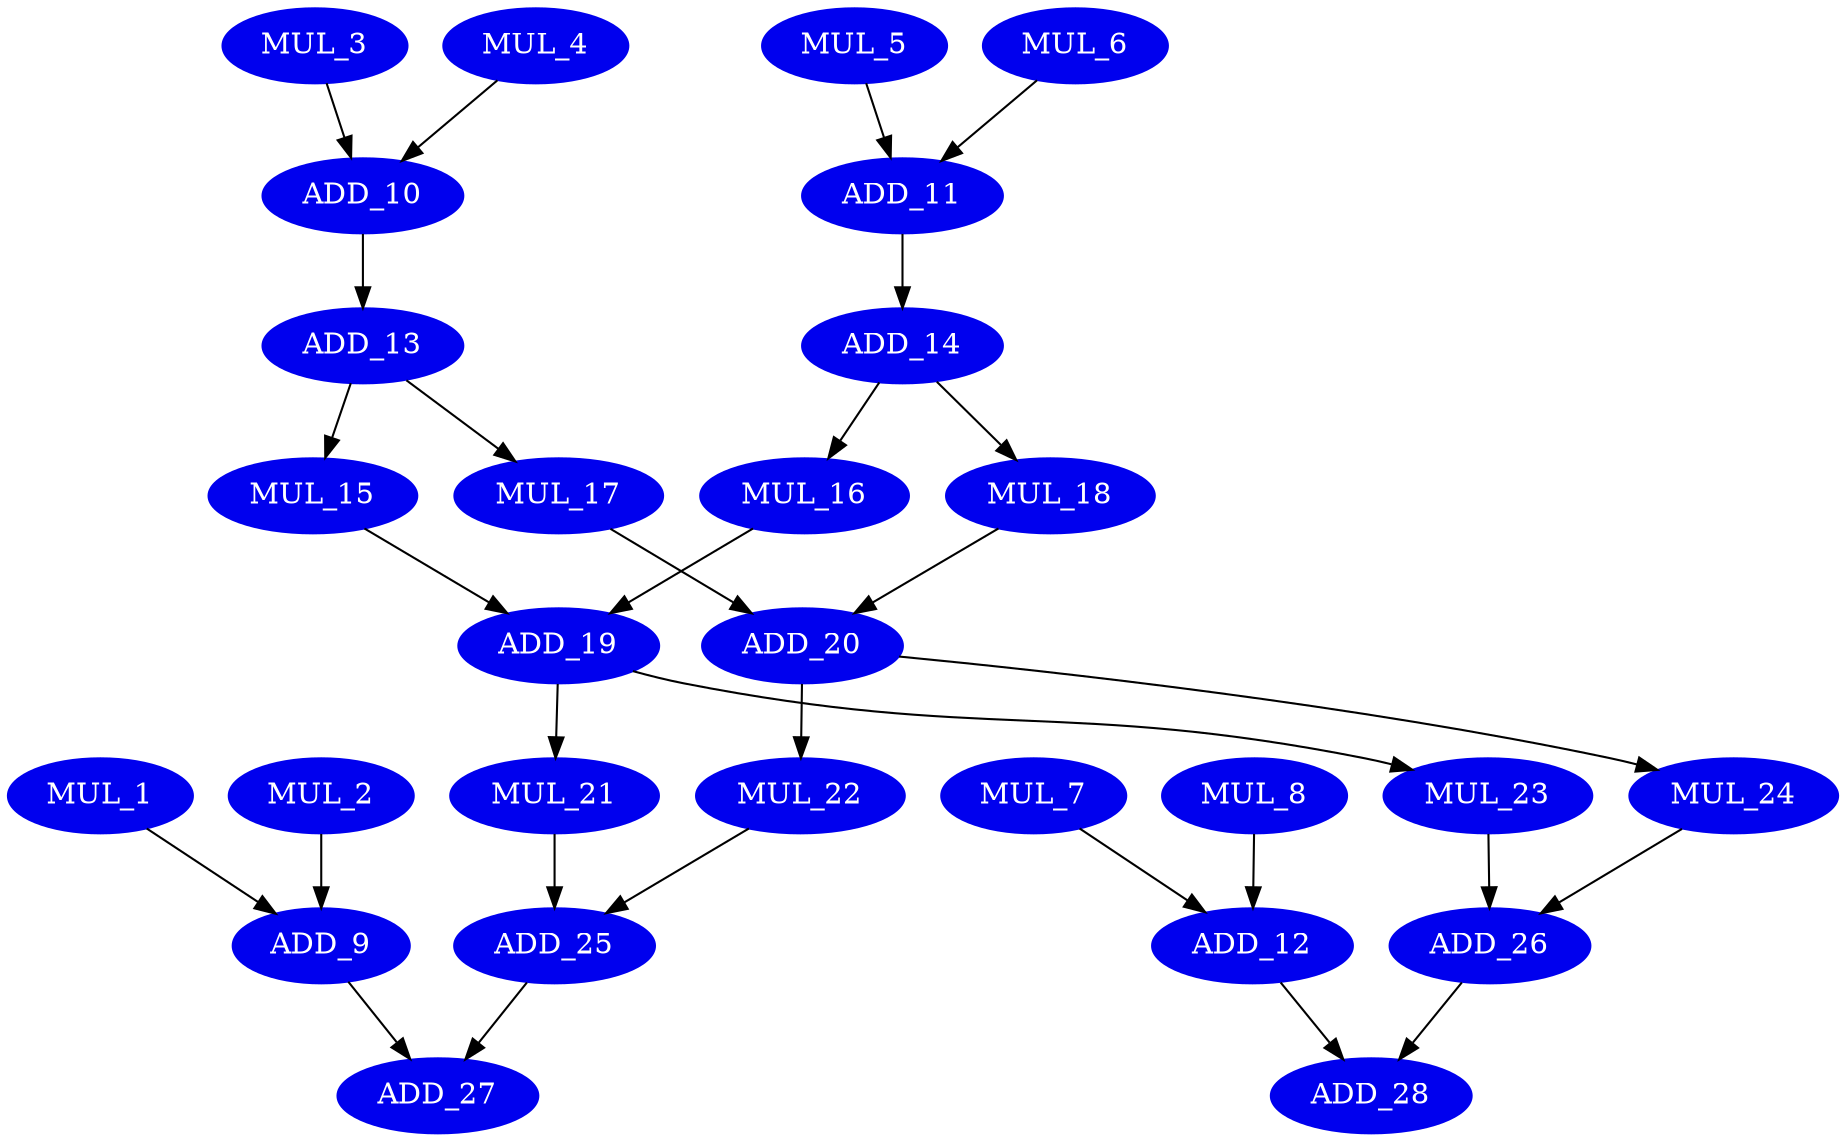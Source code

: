 digraph arf {
    node [fontcolor=white,style=filled,color=blue2];
     MUL_1 [label = MUL_1 ];
     MUL_2 [label = MUL_2 ];
     MUL_3 [label = MUL_3 ];
     MUL_4 [label = MUL_4 ];
     MUL_5 [label = MUL_5 ];
     MUL_6 [label = MUL_6 ];
     MUL_7 [label = MUL_7 ];
     MUL_8 [label = MUL_8 ];
     ADD_9 [label = ADD_9 ];
     ADD_10 [label = ADD_10 ];
     ADD_11 [label = ADD_11 ];
     ADD_12 [label = ADD_12 ];
     ADD_13 [label = ADD_13 ];
     ADD_14 [label = ADD_14 ];
     MUL_15 [label = MUL_15 ];
     MUL_16 [label = MUL_16 ];
     MUL_17 [label = MUL_17 ];
     MUL_18 [label = MUL_18 ];
     ADD_19 [label = ADD_19 ];
     ADD_20 [label = ADD_20 ];
     MUL_21 [label = MUL_21 ];
     MUL_22 [label = MUL_22 ];
     MUL_23 [label = MUL_23 ];
     MUL_24 [label = MUL_24 ];
     ADD_25 [label = ADD_25 ];
     ADD_26 [label = ADD_26 ];
     ADD_27 [label = ADD_27 ];
     ADD_28 [label = ADD_28 ];
     MUL_1 -> ADD_9 [ name = 0 ];
     MUL_2 -> ADD_9 [ name = 1 ];
     MUL_3 -> ADD_10 [ name = 2 ];
     MUL_4 -> ADD_10 [ name = 3 ];
     MUL_5 -> ADD_11 [ name = 4 ];
     MUL_6 -> ADD_11 [ name = 5 ];
     MUL_7 -> ADD_12 [ name = 6 ];
     MUL_8 -> ADD_12 [ name = 7 ];
     ADD_9 -> ADD_27 [ name = 8 ];
     ADD_10 -> ADD_13 [ name = 9 ];
     ADD_11 -> ADD_14 [ name = 10 ];
     ADD_12 -> ADD_28 [ name = 11 ];
     ADD_13 -> MUL_15 [ name = 12 ];
     ADD_13 -> MUL_17 [ name = 13 ];
     ADD_14 -> MUL_16 [ name = 14 ];
     ADD_14 -> MUL_18 [ name = 15 ];
     MUL_15 -> ADD_19 [ name = 16 ];
     MUL_16 -> ADD_19 [ name = 17 ];
     MUL_17 -> ADD_20 [ name = 18 ];
     MUL_18 -> ADD_20 [ name = 19 ];
     ADD_19 -> MUL_21 [ name = 20 ];
     ADD_19 -> MUL_23 [ name = 21 ];
     ADD_20 -> MUL_22 [ name = 22 ];
     ADD_20 -> MUL_24 [ name = 23 ];
     MUL_21 -> ADD_25 [ name = 24 ];
     MUL_22 -> ADD_25 [ name = 25 ];
     MUL_23 -> ADD_26 [ name = 26 ];
     MUL_24 -> ADD_26 [ name = 27 ];
     ADD_25 -> ADD_27 [ name = 28 ];
     ADD_26 -> ADD_28 [ name = 29 ];
}
